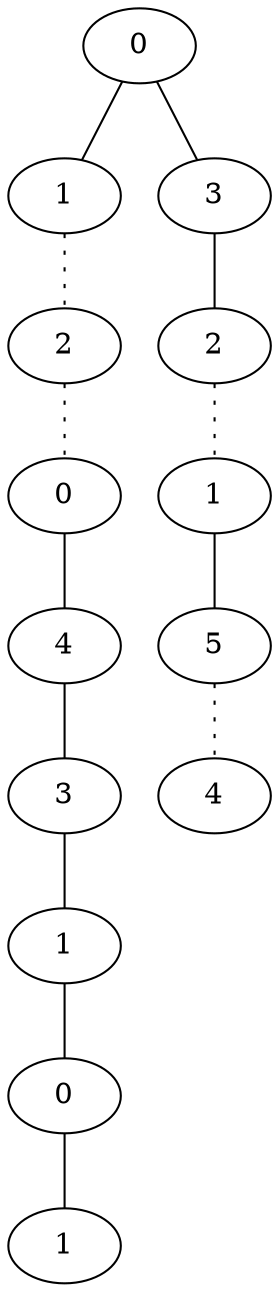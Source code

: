 graph {
a0[label=0];
a1[label=1];
a2[label=2];
a3[label=0];
a4[label=4];
a5[label=3];
a6[label=1];
a7[label=0];
a8[label=1];
a9[label=3];
a10[label=2];
a11[label=1];
a12[label=5];
a13[label=4];
a0 -- a1;
a0 -- a9;
a1 -- a2 [style=dotted];
a2 -- a3 [style=dotted];
a3 -- a4;
a4 -- a5;
a5 -- a6;
a6 -- a7;
a7 -- a8;
a9 -- a10;
a10 -- a11 [style=dotted];
a11 -- a12;
a12 -- a13 [style=dotted];
}
